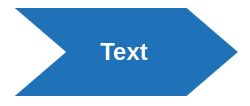 <mxfile version="14.6.13" type="device"><diagram id="SsNGRXBFonOlBkll_SMh" name="Seite-1"><mxGraphModel dx="1086" dy="2135" grid="1" gridSize="10" guides="1" tooltips="1" connect="1" arrows="1" fold="1" page="1" pageScale="1" pageWidth="827" pageHeight="1169" math="0" shadow="0"><root><mxCell id="0"/><mxCell id="1" parent="0"/><mxCell id="WWllYBiYsVGCl9FeY-lg-1" value="&lt;b style=&quot;color: rgb(255 , 255 , 255)&quot;&gt;Text&lt;/b&gt;" style="shape=step;perimeter=stepPerimeter;whiteSpace=wrap;html=1;fixedSize=1;fontSize=12;fontColor=#000000;fillColor=#2072B8;size=28;strokeColor=#FFFFFF;strokeWidth=4;" vertex="1" parent="1"><mxGeometry x="40" y="-1120" width="120" height="48" as="geometry"/></mxCell></root></mxGraphModel></diagram></mxfile>
